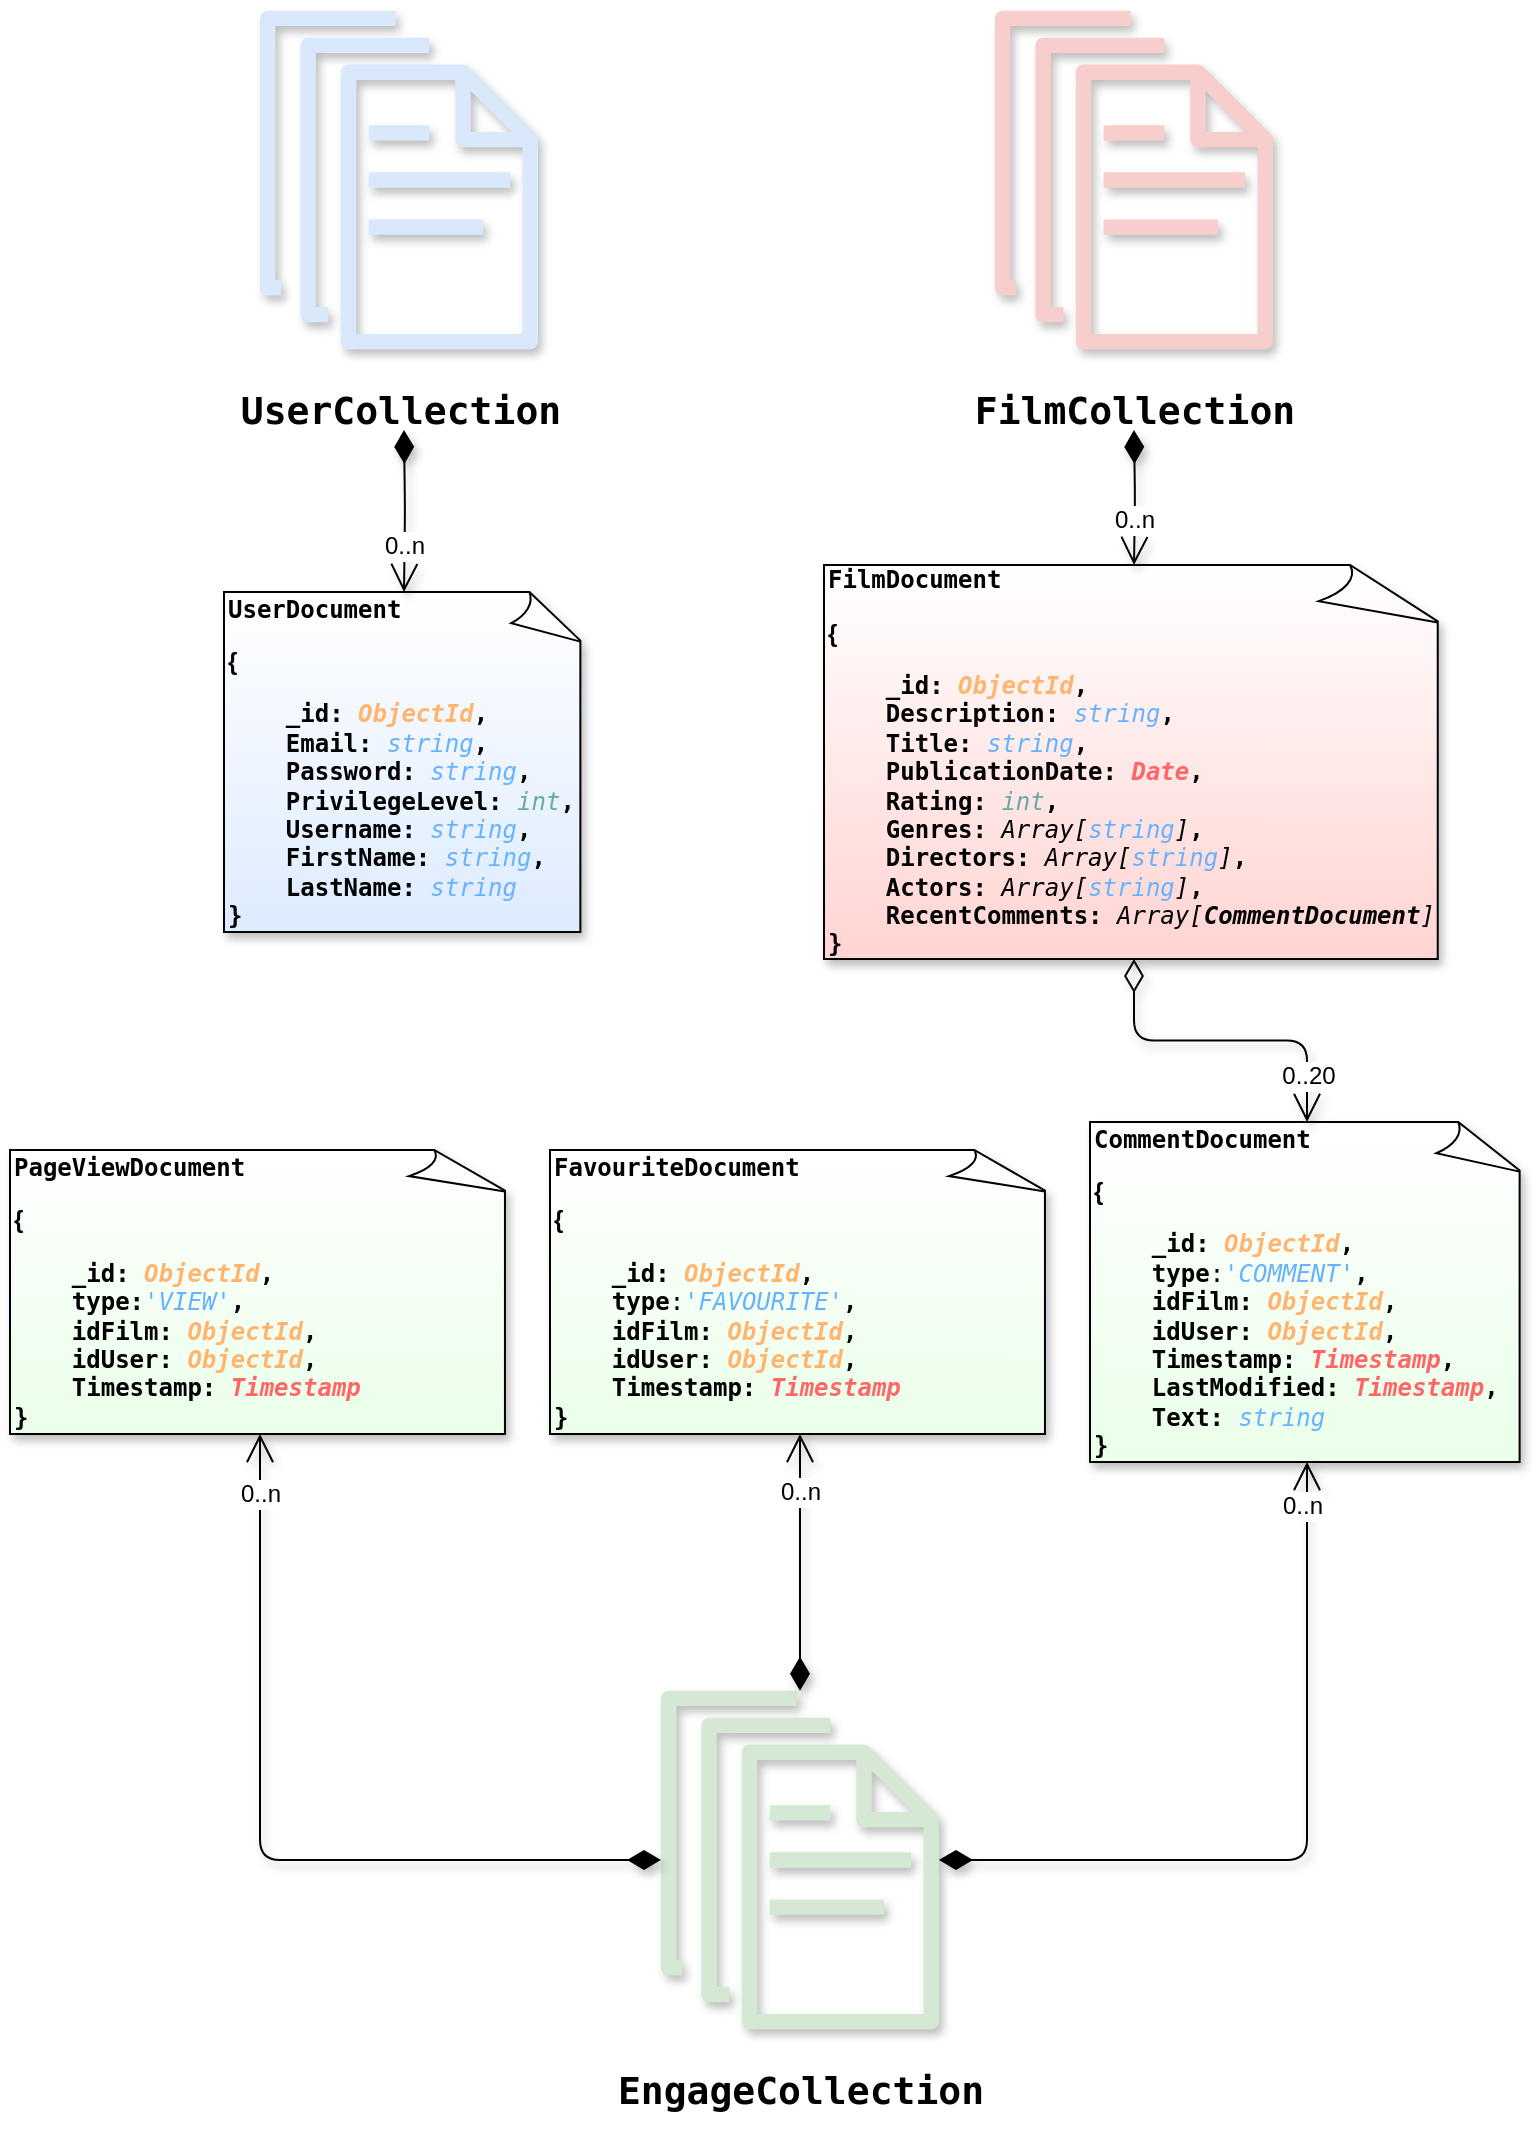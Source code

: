 <mxfile version="12.1.0" type="device" pages="1"><diagram id="Bxf1iPgv2D-pFVaHU1Q9" name="Pagina-1"><mxGraphModel dx="1405" dy="-122" grid="1" gridSize="10" guides="1" tooltips="1" connect="1" arrows="1" fold="1" page="1" pageScale="1" pageWidth="827" pageHeight="1169" math="0" shadow="0"><root><mxCell id="0"/><mxCell id="1" parent="0"/><mxCell id="5v01E57TtF60HXx6akpf-5" value="&lt;pre&gt;&lt;b&gt;UserDocument&lt;/b&gt;&lt;/pre&gt;&lt;pre&gt;&lt;b style=&quot;font-family: &amp;#34;helvetica&amp;#34; ; white-space: normal&quot;&gt;{&lt;/b&gt;&lt;/pre&gt;&lt;pre&gt;&lt;b&gt;&amp;nbsp; &amp;nbsp; _id: &lt;/b&gt;&lt;font color=&quot;#ffb570&quot;&gt;&lt;b&gt;&lt;i&gt;ObjectId&lt;/i&gt;&lt;/b&gt;&lt;/font&gt;&lt;span style=&quot;font-weight: bold&quot;&gt;,&lt;br&gt;&lt;/span&gt;&lt;b&gt;&amp;nbsp; &amp;nbsp; Email: &lt;/b&gt;&lt;font color=&quot;#66b2ff&quot;&gt;&lt;i&gt;string&lt;/i&gt;&lt;/font&gt;&lt;b&gt;,&lt;br&gt;&lt;/b&gt;&lt;b&gt;&amp;nbsp; &amp;nbsp; Password: &lt;/b&gt;&lt;font color=&quot;#66b2ff&quot;&gt;&lt;i&gt;string&lt;/i&gt;&lt;/font&gt;&lt;b&gt;,&lt;br&gt;&lt;/b&gt;&lt;b&gt;&amp;nbsp; &amp;nbsp; PrivilegeLevel: &lt;/b&gt;&lt;font color=&quot;#67ab9f&quot;&gt;&lt;i&gt;int&lt;/i&gt;&lt;/font&gt;&lt;span style=&quot;font-weight: bold&quot;&gt;,&lt;br&gt;&lt;/span&gt;&lt;b&gt;&amp;nbsp; &amp;nbsp; Username: &lt;/b&gt;&lt;font color=&quot;#66b2ff&quot;&gt;&lt;i&gt;string&lt;/i&gt;&lt;/font&gt;&lt;b&gt;,&lt;br&gt;&lt;/b&gt;&lt;b&gt;&amp;nbsp; &amp;nbsp; FirstName: &lt;/b&gt;&lt;font color=&quot;#66b2ff&quot;&gt;&lt;i&gt;string&lt;/i&gt;&lt;/font&gt;&lt;b&gt;,&lt;br&gt;&lt;/b&gt;&lt;b&gt;&amp;nbsp; &amp;nbsp; LastName: &lt;/b&gt;&lt;font color=&quot;#66b2ff&quot;&gt;&lt;i&gt;string&lt;/i&gt;&lt;/font&gt;&lt;b&gt;&amp;nbsp;&lt;br&gt;&lt;/b&gt;&lt;b&gt;}&lt;/b&gt;&lt;/pre&gt;" style="whiteSpace=wrap;html=1;shape=mxgraph.basic.document;align=left;fillColor=#DDEBFF;strokeColor=#000000;gradientColor=#ffffff;gradientDirection=north;shadow=1;" parent="1" vertex="1"><mxGeometry x="130" y="1491" width="180" height="170" as="geometry"/></mxCell><mxCell id="5v01E57TtF60HXx6akpf-6" value="&lt;pre&gt;&lt;b&gt;FilmDocument&lt;/b&gt;&lt;/pre&gt;&lt;pre&gt;&lt;b style=&quot;font-family: &amp;#34;helvetica&amp;#34; ; white-space: normal&quot;&gt;{&lt;/b&gt;&lt;/pre&gt;&lt;pre&gt;&lt;b&gt;&amp;nbsp; &amp;nbsp; _id: &lt;/b&gt;&lt;font color=&quot;#ffb570&quot;&gt;&lt;b&gt;&lt;i&gt;ObjectId&lt;/i&gt;&lt;/b&gt;&lt;/font&gt;&lt;span style=&quot;font-weight: bold&quot;&gt;,&lt;br&gt;&lt;/span&gt;&lt;b&gt;&amp;nbsp; &amp;nbsp; Description: &lt;/b&gt;&lt;font color=&quot;#66b2ff&quot;&gt;&lt;i&gt;string&lt;/i&gt;&lt;/font&gt;&lt;b&gt;,&lt;br&gt;    Title: &lt;/b&gt;&lt;i&gt;&lt;font color=&quot;#66b2ff&quot;&gt;string&lt;/font&gt;&lt;/i&gt;&lt;b&gt;,&lt;br&gt;&lt;/b&gt;&lt;b&gt;&amp;nbsp; &amp;nbsp; PublicationDate: &lt;/b&gt;&lt;i&gt;&lt;font color=&quot;#ff6666&quot;&gt;&lt;b&gt;Date&lt;/b&gt;&lt;/font&gt;&lt;/i&gt;&lt;span style=&quot;font-weight: bold&quot;&gt;,&lt;br&gt;    Rating: &lt;/span&gt;&lt;i&gt;&lt;font color=&quot;#67ab9f&quot;&gt;int&lt;/font&gt;&lt;/i&gt;&lt;span style=&quot;font-weight: bold&quot;&gt;,&lt;br&gt;&lt;/span&gt;&lt;b&gt;&amp;nbsp; &amp;nbsp; Genres: &lt;/b&gt;&lt;i&gt;Array[&lt;font color=&quot;#66b2ff&quot;&gt;string&lt;/font&gt;]&lt;/i&gt;&lt;b&gt;,&lt;br&gt;&lt;/b&gt;&lt;b&gt;&amp;nbsp; &amp;nbsp; Directors: &lt;/b&gt;&lt;i&gt;Array[&lt;font color=&quot;#66b2ff&quot;&gt;string&lt;/font&gt;]&lt;/i&gt;&lt;b&gt;,&lt;br&gt;&lt;/b&gt;&lt;b&gt;&amp;nbsp; &amp;nbsp; Actors: &lt;/b&gt;&lt;i&gt;Array[&lt;font color=&quot;#66b2ff&quot;&gt;string&lt;/font&gt;]&lt;/i&gt;&lt;b&gt;,&lt;br&gt;    RecentComments: &lt;/b&gt;&lt;i&gt;Array[&lt;/i&gt;&lt;b&gt;&lt;i&gt;CommentDocument&lt;/i&gt;&lt;/b&gt;&lt;i&gt;]&lt;/i&gt;&lt;b&gt;&amp;nbsp;&lt;br&gt;}&lt;/b&gt;&lt;/pre&gt;" style="whiteSpace=wrap;html=1;shape=mxgraph.basic.document;align=left;fillColor=#FFD4D2;strokeColor=#000000;gradientColor=#ffffff;gradientDirection=north;shadow=1;" parent="1" vertex="1"><mxGeometry x="430" y="1477.5" width="310" height="197" as="geometry"/></mxCell><mxCell id="5v01E57TtF60HXx6akpf-7" value="&lt;pre&gt;&lt;b&gt;CommentDocument&lt;/b&gt;&lt;/pre&gt;&lt;pre&gt;&lt;b style=&quot;font-family: &amp;#34;helvetica&amp;#34; ; white-space: normal&quot;&gt;{&lt;/b&gt;&lt;/pre&gt;&lt;pre&gt;&lt;b&gt;&amp;nbsp; &amp;nbsp; _id: &lt;/b&gt;&lt;font color=&quot;#ffb570&quot;&gt;&lt;b&gt;&lt;i&gt;ObjectId&lt;/i&gt;&lt;/b&gt;&lt;/font&gt;&lt;span style=&quot;font-weight: bold&quot;&gt;,&lt;br&gt;    &lt;/span&gt;&lt;b style=&quot;white-space: normal&quot;&gt;type&lt;/b&gt;&lt;span style=&quot;white-space: normal&quot;&gt;:&lt;/span&gt;&lt;font style=&quot;white-space: normal&quot;&gt;&lt;font color=&quot;#66b2ff&quot; style=&quot;font-style: italic&quot;&gt;'COMMENT'&lt;/font&gt;&lt;b&gt;,&lt;/b&gt;&lt;/font&gt;&lt;span style=&quot;font-weight: bold&quot;&gt;&lt;br&gt;&lt;/span&gt;&lt;b&gt;&amp;nbsp; &amp;nbsp; idFilm: &lt;/b&gt;&lt;i&gt;&lt;b&gt;&lt;font color=&quot;#ffb570&quot;&gt;ObjectId&lt;/font&gt;&lt;/b&gt;&lt;/i&gt;&lt;b&gt;,&lt;br&gt;&lt;/b&gt;&lt;b&gt;&amp;nbsp; &amp;nbsp; idUser: &lt;/b&gt;&lt;i&gt;&lt;b&gt;&lt;font color=&quot;#ffb570&quot;&gt;ObjectId&lt;/font&gt;&lt;/b&gt;&lt;/i&gt;&lt;b&gt;,&lt;/b&gt;&lt;span style=&quot;font-weight: bold&quot;&gt;&lt;br&gt;&lt;/span&gt;&lt;b&gt;&amp;nbsp; &amp;nbsp; Timestamp: &lt;/b&gt;&lt;i&gt;&lt;font color=&quot;#ff6666&quot;&gt;&lt;b&gt;Timestamp&lt;/b&gt;&lt;/font&gt;&lt;/i&gt;&lt;b&gt;,&lt;br/&gt;    &lt;/b&gt;&lt;span style=&quot;white-space: normal&quot;&gt;&lt;b&gt;LastModified&lt;/b&gt;&lt;/span&gt;&lt;b style=&quot;white-space: normal&quot;&gt;: &lt;/b&gt;&lt;i style=&quot;white-space: normal&quot;&gt;&lt;font color=&quot;#ff6666&quot;&gt;&lt;b&gt;Timestamp&lt;/b&gt;&lt;/font&gt;&lt;/i&gt;&lt;b style=&quot;white-space: normal&quot;&gt;,&lt;/b&gt;&lt;b&gt;&lt;br&gt;&lt;/b&gt;&lt;b&gt;&amp;nbsp; &amp;nbsp; Text: &lt;/b&gt;&lt;font color=&quot;#66b2ff&quot;&gt;&lt;i&gt;string&lt;/i&gt;&lt;/font&gt;&lt;b&gt;&amp;nbsp;&lt;br&gt;&lt;/b&gt;&lt;b&gt;}&lt;/b&gt;&lt;/pre&gt;" style="whiteSpace=wrap;html=1;shape=mxgraph.basic.document;align=left;fillColor=#EAFFE9;gradientColor=#ffffff;gradientDirection=north;shadow=1;" parent="1" vertex="1"><mxGeometry x="563" y="1756" width="217" height="170" as="geometry"/></mxCell><mxCell id="5v01E57TtF60HXx6akpf-8" value="&lt;pre&gt;&lt;b&gt;FavouriteDocument&lt;/b&gt;&lt;/pre&gt;&lt;pre&gt;&lt;b style=&quot;font-family: &amp;#34;helvetica&amp;#34; ; white-space: normal&quot;&gt;{&lt;/b&gt;&lt;/pre&gt;&lt;pre&gt;&lt;b&gt;&amp;nbsp; &amp;nbsp; _id: &lt;/b&gt;&lt;font color=&quot;#ffb570&quot;&gt;&lt;b&gt;&lt;i&gt;ObjectId&lt;/i&gt;&lt;/b&gt;&lt;/font&gt;&lt;span style=&quot;font-weight: bold&quot;&gt;,&lt;br&gt;    &lt;/span&gt;&lt;b&gt;type&lt;/b&gt;:&lt;font style=&quot;white-space: normal&quot;&gt;&lt;font color=&quot;#66b2ff&quot; style=&quot;font-style: italic&quot;&gt;'FAVOURITE'&lt;/font&gt;&lt;b&gt;,&lt;/b&gt;&lt;/font&gt;&lt;span style=&quot;font-weight: bold&quot;&gt;&lt;br&gt;&lt;/span&gt;&lt;b&gt;&amp;nbsp; &amp;nbsp; idFilm: &lt;/b&gt;&lt;i&gt;&lt;b&gt;&lt;font color=&quot;#ffb570&quot;&gt;ObjectId&lt;/font&gt;&lt;/b&gt;&lt;/i&gt;&lt;b&gt;,&lt;br&gt;&lt;/b&gt;&lt;b&gt;&amp;nbsp; &amp;nbsp; idUser: &lt;/b&gt;&lt;i&gt;&lt;b&gt;&lt;font color=&quot;#ffb570&quot;&gt;ObjectId&lt;/font&gt;&lt;/b&gt;&lt;/i&gt;&lt;b&gt;,&lt;/b&gt;&lt;span style=&quot;font-weight: bold&quot;&gt;&lt;br&gt;&lt;/span&gt;&lt;b&gt;&amp;nbsp; &amp;nbsp; Timestamp: &lt;/b&gt;&lt;i&gt;&lt;font color=&quot;#ff6666&quot;&gt;&lt;b&gt;Timestamp&lt;/b&gt;&lt;/font&gt;&lt;/i&gt;&lt;b&gt;&lt;br&gt;&lt;/b&gt;&lt;b&gt;}&lt;/b&gt;&lt;/pre&gt;" style="whiteSpace=wrap;html=1;shape=mxgraph.basic.document;align=left;fillColor=#EAFFE9;gradientColor=#ffffff;gradientDirection=north;shadow=1;" parent="1" vertex="1"><mxGeometry x="293" y="1770" width="250" height="142" as="geometry"/></mxCell><mxCell id="5v01E57TtF60HXx6akpf-9" value="&lt;pre&gt;&lt;b&gt;PageViewDocument&lt;/b&gt;&lt;/pre&gt;&lt;pre&gt;&lt;b style=&quot;font-family: &amp;#34;helvetica&amp;#34; ; white-space: normal&quot;&gt;{&lt;/b&gt;&lt;/pre&gt;&lt;pre&gt;&lt;b&gt;&amp;nbsp; &amp;nbsp; _id: &lt;/b&gt;&lt;font color=&quot;#ffb570&quot;&gt;&lt;b&gt;&lt;i&gt;ObjectId&lt;/i&gt;&lt;/b&gt;&lt;/font&gt;&lt;span style=&quot;font-weight: bold&quot;&gt;,&lt;br&gt;    type:&lt;/span&gt;&lt;font style=&quot;white-space: normal&quot;&gt;&lt;font color=&quot;#66b2ff&quot; style=&quot;font-style: italic&quot;&gt;'VIEW'&lt;/font&gt;&lt;b&gt;,&lt;/b&gt;&lt;/font&gt;&lt;span style=&quot;font-weight: bold&quot;&gt;&lt;br&gt;&lt;/span&gt;&lt;b&gt;&amp;nbsp; &amp;nbsp; idFilm: &lt;/b&gt;&lt;i&gt;&lt;b&gt;&lt;font color=&quot;#ffb570&quot;&gt;ObjectId&lt;/font&gt;&lt;/b&gt;&lt;/i&gt;&lt;b&gt;,&lt;br&gt;&lt;/b&gt;&lt;b&gt;&amp;nbsp; &amp;nbsp; idUser: &lt;/b&gt;&lt;i&gt;&lt;b&gt;&lt;font color=&quot;#ffb570&quot;&gt;ObjectId&lt;/font&gt;&lt;/b&gt;&lt;/i&gt;&lt;b&gt;,&lt;/b&gt;&lt;span style=&quot;font-weight: bold&quot;&gt;&lt;br&gt;&lt;/span&gt;&lt;b&gt;&amp;nbsp; &amp;nbsp; Timestamp: &lt;/b&gt;&lt;i&gt;&lt;font color=&quot;#ff6666&quot;&gt;&lt;b&gt;Timestamp&lt;/b&gt;&lt;/font&gt;&lt;/i&gt;&lt;b&gt;&lt;br&gt;&lt;/b&gt;&lt;b&gt;}&lt;/b&gt;&lt;/pre&gt;" style="whiteSpace=wrap;html=1;shape=mxgraph.basic.document;align=left;fillColor=#EAFFE9;gradientColor=#ffffff;gradientDirection=north;shadow=1;" parent="1" vertex="1"><mxGeometry x="23" y="1770" width="250" height="142" as="geometry"/></mxCell><mxCell id="5v01E57TtF60HXx6akpf-16" value="&lt;pre&gt;&lt;font style=&quot;font-size: 19px&quot;&gt;&lt;b&gt;FilmCollection&lt;/b&gt;&lt;/font&gt;&lt;/pre&gt;" style="outlineConnect=0;dashed=0;verticalLabelPosition=bottom;verticalAlign=top;align=center;html=1;fontSize=12;fontStyle=0;aspect=fixed;pointerEvents=1;shape=mxgraph.aws4.documents;fillColor=#f8cecc;strokeColor=#b85450;shadow=1;" parent="1" vertex="1"><mxGeometry x="515.5" y="1200" width="139" height="170" as="geometry"/></mxCell><mxCell id="5v01E57TtF60HXx6akpf-21" value="&lt;pre&gt;&lt;font style=&quot;font-size: 19px&quot;&gt;&lt;b&gt;UserCollection&lt;/b&gt;&lt;/font&gt;&lt;/pre&gt;" style="outlineConnect=0;dashed=0;verticalLabelPosition=bottom;verticalAlign=top;align=center;html=1;fontSize=12;fontStyle=0;aspect=fixed;pointerEvents=1;shape=mxgraph.aws4.documents;fillColor=#dae8fc;strokeColor=#6c8ebf;shadow=1;" parent="1" vertex="1"><mxGeometry x="148" y="1200" width="139" height="170" as="geometry"/></mxCell><mxCell id="5v01E57TtF60HXx6akpf-22" value="&lt;pre&gt;&lt;font style=&quot;font-size: 19px&quot;&gt;&lt;b&gt;EngageCollection&lt;/b&gt;&lt;/font&gt;&lt;/pre&gt;" style="outlineConnect=0;dashed=0;verticalLabelPosition=bottom;verticalAlign=top;align=center;html=1;fontSize=12;fontStyle=0;aspect=fixed;pointerEvents=1;shape=mxgraph.aws4.documents;fillColor=#d5e8d4;strokeColor=#82b366;shadow=1;" parent="1" vertex="1"><mxGeometry x="348.5" y="2040" width="139" height="170" as="geometry"/></mxCell><mxCell id="5v01E57TtF60HXx6akpf-25" value="" style="endArrow=open;html=1;endSize=12;startArrow=diamondThin;startSize=14;startFill=1;edgeStyle=orthogonalEdgeStyle;align=left;verticalAlign=bottom;entryX=0.5;entryY=1;entryDx=0;entryDy=0;entryPerimeter=0;shadow=1;" parent="1" source="5v01E57TtF60HXx6akpf-22" target="5v01E57TtF60HXx6akpf-9" edge="1"><mxGeometry x="-1" y="3" relative="1" as="geometry"><mxPoint x="220" y="1980" as="sourcePoint"/><mxPoint x="380" y="1980" as="targetPoint"/></mxGeometry></mxCell><mxCell id="5v01E57TtF60HXx6akpf-27" value="0..n" style="text;html=1;resizable=0;points=[];align=center;verticalAlign=middle;labelBackgroundColor=#ffffff;" parent="5v01E57TtF60HXx6akpf-25" vertex="1" connectable="0"><mxGeometry x="0.902" relative="1" as="geometry"><mxPoint y="9.5" as="offset"/></mxGeometry></mxCell><mxCell id="5v01E57TtF60HXx6akpf-28" value="" style="endArrow=open;html=1;endSize=12;startArrow=diamondThin;startSize=14;startFill=1;edgeStyle=orthogonalEdgeStyle;align=left;verticalAlign=bottom;entryX=0.5;entryY=1;entryDx=0;entryDy=0;entryPerimeter=0;shadow=1;" parent="1" source="5v01E57TtF60HXx6akpf-22" target="5v01E57TtF60HXx6akpf-8" edge="1"><mxGeometry x="-1" y="3" relative="1" as="geometry"><mxPoint x="352.5" y="2120.714" as="sourcePoint"/><mxPoint x="157" y="1922.143" as="targetPoint"/></mxGeometry></mxCell><mxCell id="5v01E57TtF60HXx6akpf-29" value="0..n" style="text;html=1;resizable=0;points=[];align=center;verticalAlign=middle;labelBackgroundColor=#ffffff;" parent="5v01E57TtF60HXx6akpf-28" vertex="1" connectable="0"><mxGeometry x="0.902" relative="1" as="geometry"><mxPoint x="-0.5" y="22" as="offset"/></mxGeometry></mxCell><mxCell id="5v01E57TtF60HXx6akpf-30" value="" style="endArrow=open;html=1;endSize=12;startArrow=diamondThin;startSize=14;startFill=1;edgeStyle=orthogonalEdgeStyle;align=left;verticalAlign=bottom;entryX=0.5;entryY=1;entryDx=0;entryDy=0;entryPerimeter=0;shadow=1;" parent="1" source="5v01E57TtF60HXx6akpf-22" target="5v01E57TtF60HXx6akpf-7" edge="1"><mxGeometry x="-1" y="3" relative="1" as="geometry"><mxPoint x="427.706" y="2050.117" as="sourcePoint"/><mxPoint x="427.706" y="1921.471" as="targetPoint"/></mxGeometry></mxCell><mxCell id="5v01E57TtF60HXx6akpf-31" value="0..n" style="text;html=1;resizable=0;points=[];align=center;verticalAlign=middle;labelBackgroundColor=#ffffff;" parent="5v01E57TtF60HXx6akpf-30" vertex="1" connectable="0"><mxGeometry x="0.902" relative="1" as="geometry"><mxPoint x="-2.5" y="3" as="offset"/></mxGeometry></mxCell><mxCell id="5v01E57TtF60HXx6akpf-32" value="" style="endArrow=open;html=1;endSize=12;startArrow=diamondThin;startSize=14;startFill=0;edgeStyle=orthogonalEdgeStyle;align=left;verticalAlign=bottom;entryX=0.5;entryY=0;entryDx=0;entryDy=0;entryPerimeter=0;exitX=0.5;exitY=1;exitDx=0;exitDy=0;exitPerimeter=0;shadow=1;" parent="1" source="5v01E57TtF60HXx6akpf-6" target="5v01E57TtF60HXx6akpf-7" edge="1"><mxGeometry x="-1" y="3" relative="1" as="geometry"><mxPoint x="497.0" y="2134.412" as="sourcePoint"/><mxPoint x="692.412" y="1927.353" as="targetPoint"/></mxGeometry></mxCell><mxCell id="5v01E57TtF60HXx6akpf-33" value="0..20" style="text;html=1;resizable=0;points=[];align=center;verticalAlign=middle;labelBackgroundColor=#ffffff;" parent="5v01E57TtF60HXx6akpf-32" vertex="1" connectable="0"><mxGeometry x="0.902" relative="1" as="geometry"><mxPoint y="-15" as="offset"/></mxGeometry></mxCell><mxCell id="5v01E57TtF60HXx6akpf-34" value="" style="endArrow=open;html=1;endSize=12;startArrow=diamondThin;startSize=14;startFill=1;edgeStyle=orthogonalEdgeStyle;align=left;verticalAlign=bottom;shadow=1;" parent="1" target="5v01E57TtF60HXx6akpf-6" edge="1"><mxGeometry x="-1" y="3" relative="1" as="geometry"><mxPoint x="585" y="1410" as="sourcePoint"/><mxPoint x="427" y="1922.143" as="targetPoint"/></mxGeometry></mxCell><mxCell id="5v01E57TtF60HXx6akpf-35" value="0..n" style="text;html=1;resizable=0;points=[];align=center;verticalAlign=middle;labelBackgroundColor=#ffffff;" parent="5v01E57TtF60HXx6akpf-34" vertex="1" connectable="0"><mxGeometry x="0.902" relative="1" as="geometry"><mxPoint y="-19.5" as="offset"/></mxGeometry></mxCell><mxCell id="5v01E57TtF60HXx6akpf-36" value="" style="endArrow=open;html=1;endSize=12;startArrow=diamondThin;startSize=14;startFill=1;edgeStyle=orthogonalEdgeStyle;align=left;verticalAlign=bottom;entryX=0.5;entryY=0;entryDx=0;entryDy=0;entryPerimeter=0;shadow=1;" parent="1" target="5v01E57TtF60HXx6akpf-5" edge="1"><mxGeometry x="-1" y="3" relative="1" as="geometry"><mxPoint x="220" y="1410" as="sourcePoint"/><mxPoint x="594.765" y="1493.5" as="targetPoint"/></mxGeometry></mxCell><mxCell id="5v01E57TtF60HXx6akpf-37" value="0..n" style="text;html=1;resizable=0;points=[];align=center;verticalAlign=middle;labelBackgroundColor=#ffffff;" parent="5v01E57TtF60HXx6akpf-36" vertex="1" connectable="0"><mxGeometry x="0.902" relative="1" as="geometry"><mxPoint y="-19.5" as="offset"/></mxGeometry></mxCell></root></mxGraphModel></diagram></mxfile>